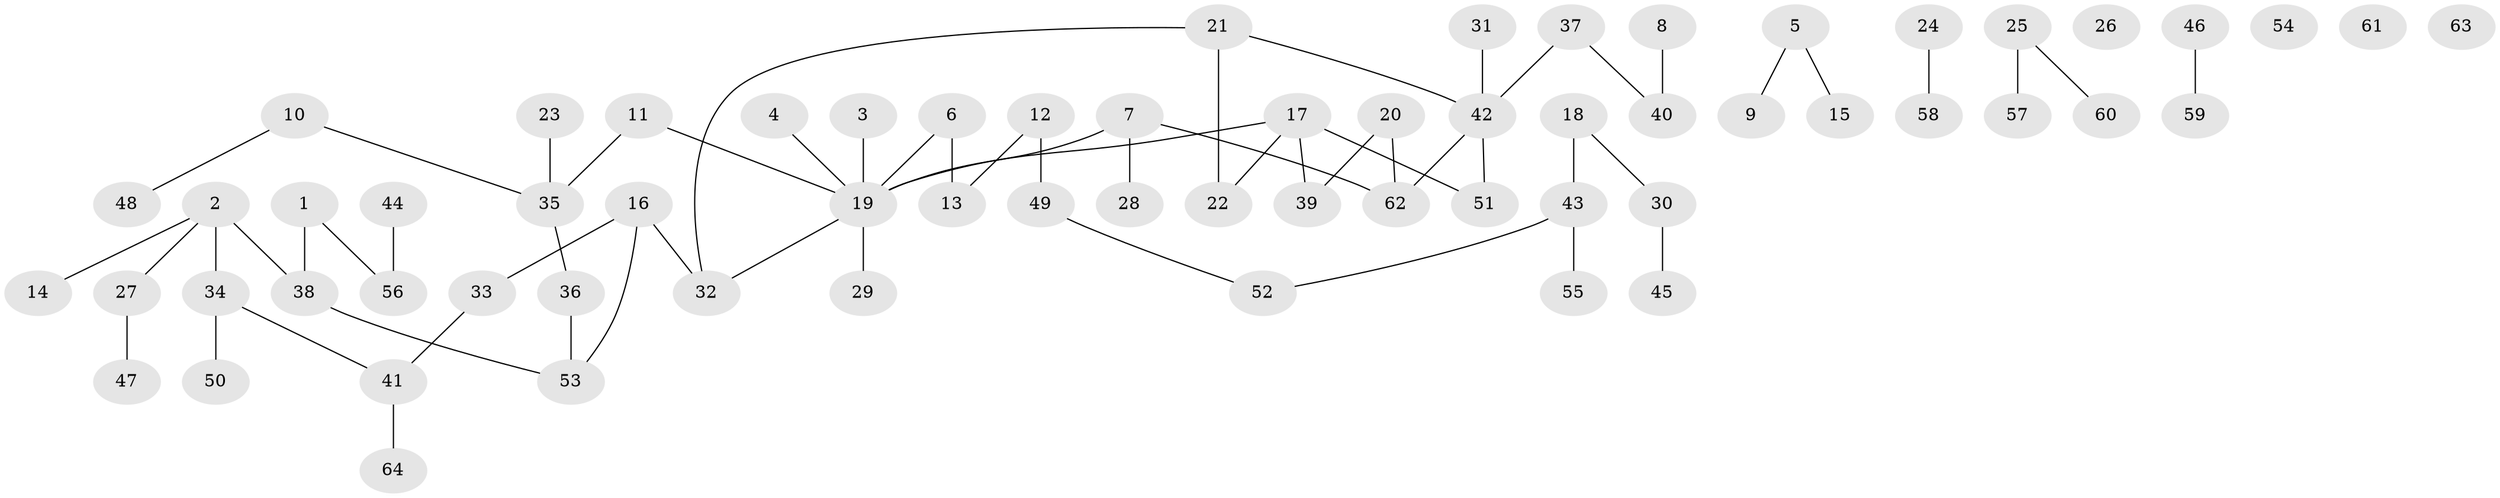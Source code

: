 // Generated by graph-tools (version 1.1) at 2025/49/03/09/25 03:49:13]
// undirected, 64 vertices, 61 edges
graph export_dot {
graph [start="1"]
  node [color=gray90,style=filled];
  1;
  2;
  3;
  4;
  5;
  6;
  7;
  8;
  9;
  10;
  11;
  12;
  13;
  14;
  15;
  16;
  17;
  18;
  19;
  20;
  21;
  22;
  23;
  24;
  25;
  26;
  27;
  28;
  29;
  30;
  31;
  32;
  33;
  34;
  35;
  36;
  37;
  38;
  39;
  40;
  41;
  42;
  43;
  44;
  45;
  46;
  47;
  48;
  49;
  50;
  51;
  52;
  53;
  54;
  55;
  56;
  57;
  58;
  59;
  60;
  61;
  62;
  63;
  64;
  1 -- 38;
  1 -- 56;
  2 -- 14;
  2 -- 27;
  2 -- 34;
  2 -- 38;
  3 -- 19;
  4 -- 19;
  5 -- 9;
  5 -- 15;
  6 -- 13;
  6 -- 19;
  7 -- 19;
  7 -- 28;
  7 -- 62;
  8 -- 40;
  10 -- 35;
  10 -- 48;
  11 -- 19;
  11 -- 35;
  12 -- 13;
  12 -- 49;
  16 -- 32;
  16 -- 33;
  16 -- 53;
  17 -- 19;
  17 -- 22;
  17 -- 39;
  17 -- 51;
  18 -- 30;
  18 -- 43;
  19 -- 29;
  19 -- 32;
  20 -- 39;
  20 -- 62;
  21 -- 22;
  21 -- 32;
  21 -- 42;
  23 -- 35;
  24 -- 58;
  25 -- 57;
  25 -- 60;
  27 -- 47;
  30 -- 45;
  31 -- 42;
  33 -- 41;
  34 -- 41;
  34 -- 50;
  35 -- 36;
  36 -- 53;
  37 -- 40;
  37 -- 42;
  38 -- 53;
  41 -- 64;
  42 -- 51;
  42 -- 62;
  43 -- 52;
  43 -- 55;
  44 -- 56;
  46 -- 59;
  49 -- 52;
}
